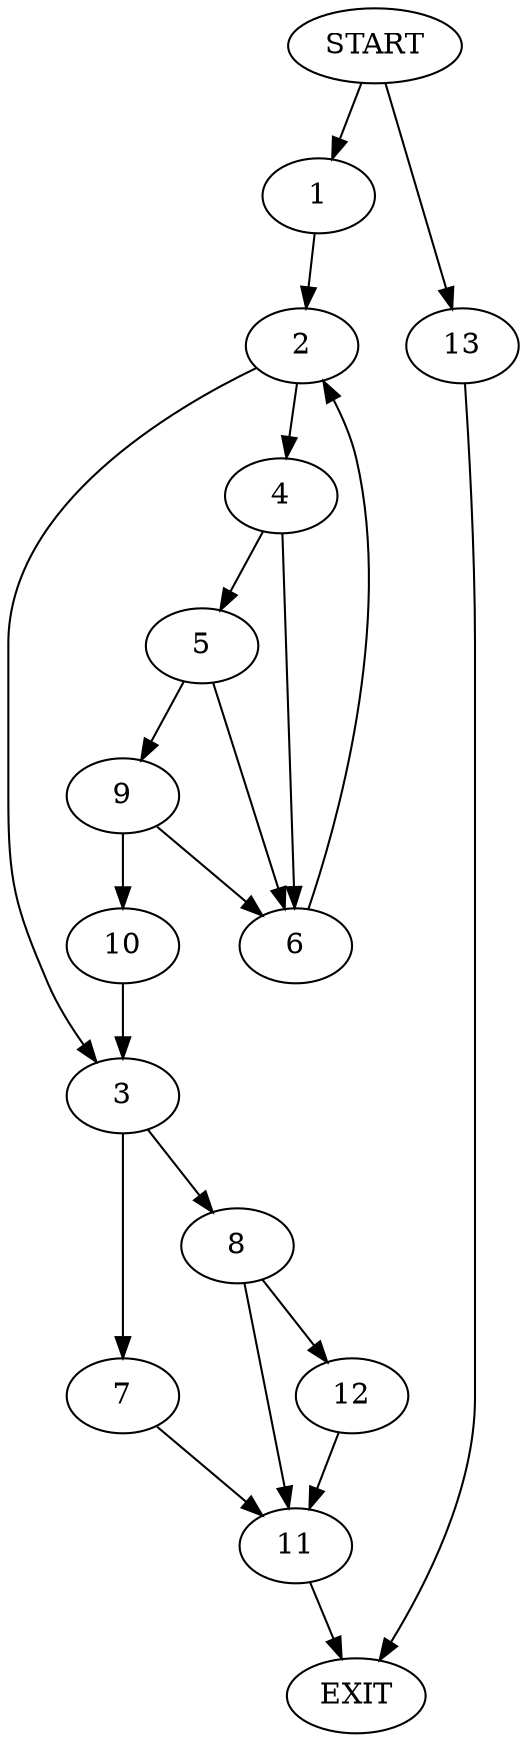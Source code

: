 digraph {
0 [label="START"]
14 [label="EXIT"]
0 -> 1
1 -> 2
2 -> 3
2 -> 4
4 -> 5
4 -> 6
3 -> 7
3 -> 8
6 -> 2
5 -> 9
5 -> 6
9 -> 10
9 -> 6
10 -> 3
7 -> 11
8 -> 11
8 -> 12
11 -> 14
12 -> 11
0 -> 13
13 -> 14
}
